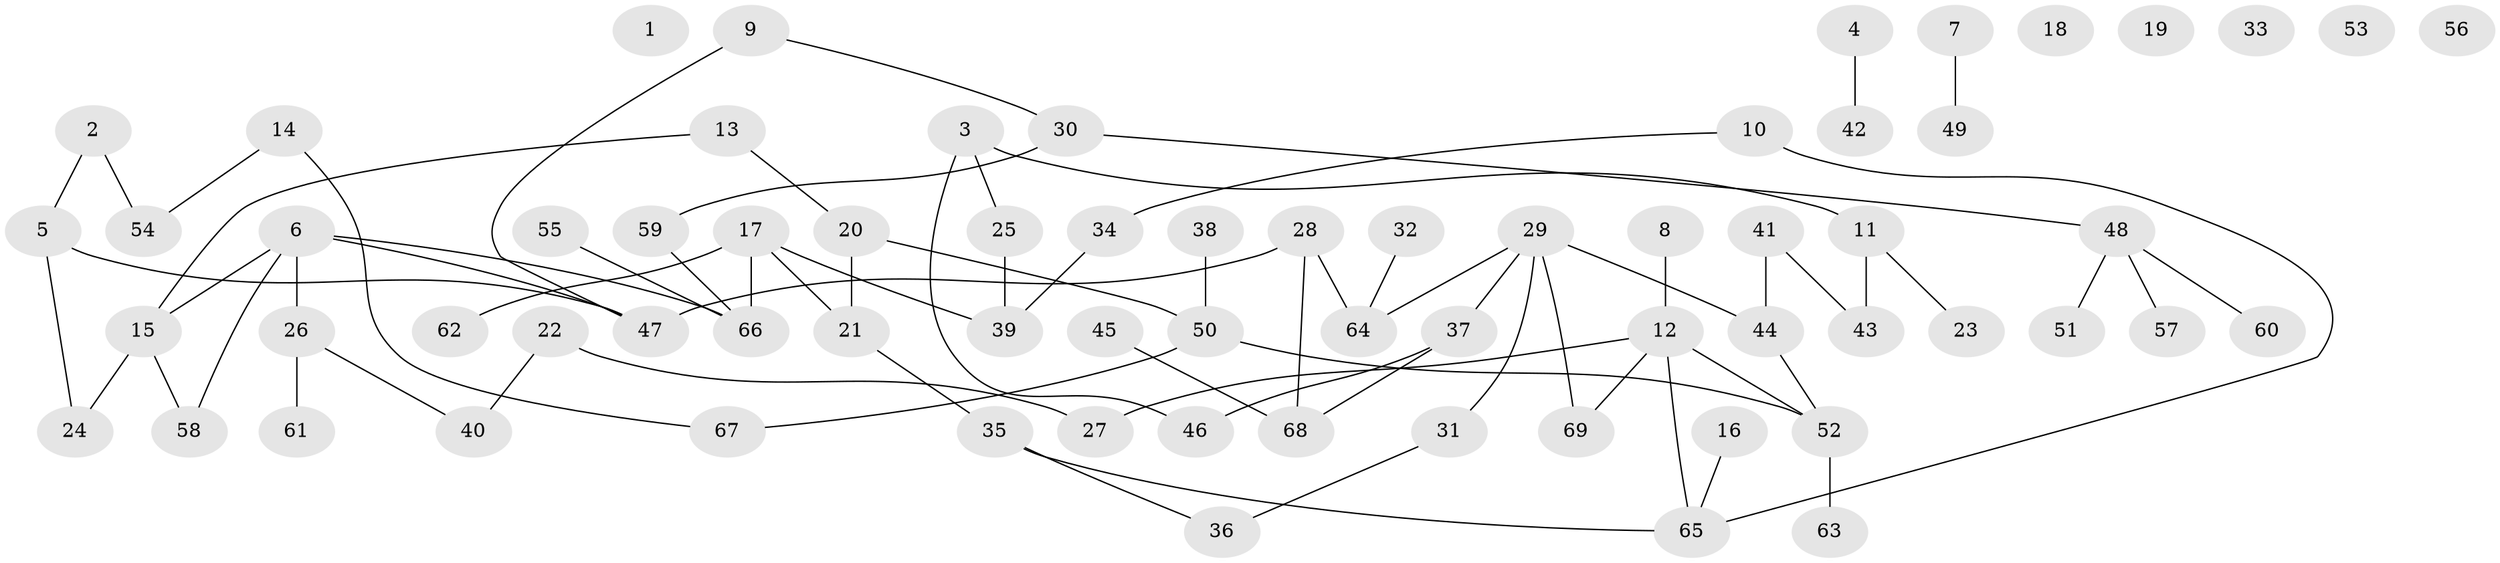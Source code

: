 // coarse degree distribution, {0: 0.24242424242424243, 3: 0.18181818181818182, 4: 0.12121212121212122, 10: 0.030303030303030304, 2: 0.15151515151515152, 1: 0.21212121212121213, 5: 0.030303030303030304, 6: 0.030303030303030304}
// Generated by graph-tools (version 1.1) at 2025/16/03/04/25 18:16:34]
// undirected, 69 vertices, 74 edges
graph export_dot {
graph [start="1"]
  node [color=gray90,style=filled];
  1;
  2;
  3;
  4;
  5;
  6;
  7;
  8;
  9;
  10;
  11;
  12;
  13;
  14;
  15;
  16;
  17;
  18;
  19;
  20;
  21;
  22;
  23;
  24;
  25;
  26;
  27;
  28;
  29;
  30;
  31;
  32;
  33;
  34;
  35;
  36;
  37;
  38;
  39;
  40;
  41;
  42;
  43;
  44;
  45;
  46;
  47;
  48;
  49;
  50;
  51;
  52;
  53;
  54;
  55;
  56;
  57;
  58;
  59;
  60;
  61;
  62;
  63;
  64;
  65;
  66;
  67;
  68;
  69;
  2 -- 5;
  2 -- 54;
  3 -- 11;
  3 -- 25;
  3 -- 46;
  4 -- 42;
  5 -- 24;
  5 -- 47;
  6 -- 15;
  6 -- 26;
  6 -- 47;
  6 -- 58;
  6 -- 66;
  7 -- 49;
  8 -- 12;
  9 -- 30;
  9 -- 47;
  10 -- 34;
  10 -- 65;
  11 -- 23;
  11 -- 43;
  12 -- 27;
  12 -- 52;
  12 -- 65;
  12 -- 69;
  13 -- 15;
  13 -- 20;
  14 -- 54;
  14 -- 67;
  15 -- 24;
  15 -- 58;
  16 -- 65;
  17 -- 21;
  17 -- 39;
  17 -- 62;
  17 -- 66;
  20 -- 21;
  20 -- 50;
  21 -- 35;
  22 -- 27;
  22 -- 40;
  25 -- 39;
  26 -- 40;
  26 -- 61;
  28 -- 47;
  28 -- 64;
  28 -- 68;
  29 -- 31;
  29 -- 37;
  29 -- 44;
  29 -- 64;
  29 -- 69;
  30 -- 48;
  30 -- 59;
  31 -- 36;
  32 -- 64;
  34 -- 39;
  35 -- 36;
  35 -- 65;
  37 -- 46;
  37 -- 68;
  38 -- 50;
  41 -- 43;
  41 -- 44;
  44 -- 52;
  45 -- 68;
  48 -- 51;
  48 -- 57;
  48 -- 60;
  50 -- 52;
  50 -- 67;
  52 -- 63;
  55 -- 66;
  59 -- 66;
}
